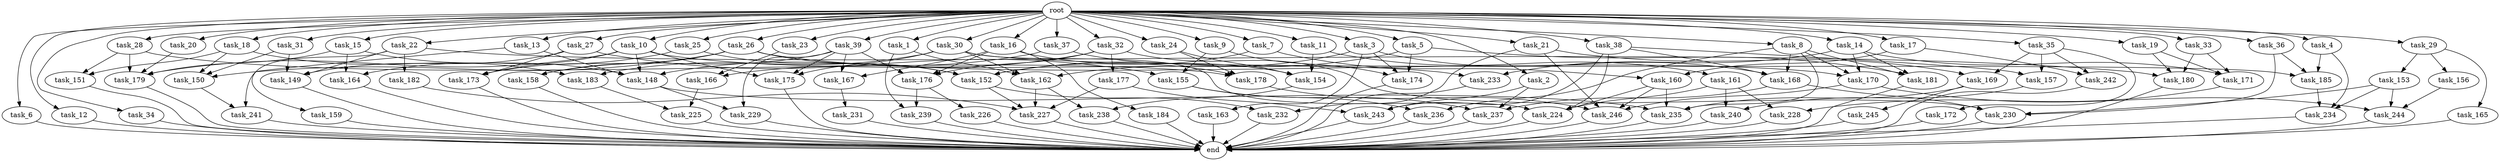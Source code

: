 digraph G {
  root [size="0.000000"];
  task_1 [size="1.024000"];
  task_2 [size="1.024000"];
  task_3 [size="1.024000"];
  task_4 [size="1.024000"];
  task_5 [size="1.024000"];
  task_6 [size="1.024000"];
  task_7 [size="1.024000"];
  task_8 [size="1.024000"];
  task_9 [size="1.024000"];
  task_10 [size="1.024000"];
  task_11 [size="1.024000"];
  task_12 [size="1.024000"];
  task_13 [size="1.024000"];
  task_14 [size="1.024000"];
  task_15 [size="1.024000"];
  task_16 [size="1.024000"];
  task_17 [size="1.024000"];
  task_18 [size="1.024000"];
  task_19 [size="1.024000"];
  task_20 [size="1.024000"];
  task_21 [size="1.024000"];
  task_22 [size="1.024000"];
  task_23 [size="1.024000"];
  task_24 [size="1.024000"];
  task_25 [size="1.024000"];
  task_26 [size="1.024000"];
  task_27 [size="1.024000"];
  task_28 [size="1.024000"];
  task_29 [size="1.024000"];
  task_30 [size="1.024000"];
  task_31 [size="1.024000"];
  task_32 [size="1.024000"];
  task_33 [size="1.024000"];
  task_34 [size="1.024000"];
  task_35 [size="1.024000"];
  task_36 [size="1.024000"];
  task_37 [size="1.024000"];
  task_38 [size="1.024000"];
  task_39 [size="1.024000"];
  task_148 [size="1331439861.760000"];
  task_149 [size="523986010.112000"];
  task_150 [size="764504178.688000"];
  task_151 [size="627065225.216000"];
  task_152 [size="1597727834.112000"];
  task_153 [size="309237645.312000"];
  task_154 [size="867583393.792000"];
  task_155 [size="858993459.200000"];
  task_156 [size="309237645.312000"];
  task_157 [size="343597383.680000"];
  task_158 [size="386547056.640000"];
  task_159 [size="77309411.328000"];
  task_160 [size="1245540515.840000"];
  task_161 [size="309237645.312000"];
  task_162 [size="1142461300.736000"];
  task_163 [size="137438953.472000"];
  task_164 [size="498216206.336000"];
  task_165 [size="309237645.312000"];
  task_166 [size="910533066.752000"];
  task_167 [size="1005022347.264000"];
  task_168 [size="249108103.168000"];
  task_169 [size="858993459.200000"];
  task_170 [size="231928233.984000"];
  task_171 [size="910533066.752000"];
  task_172 [size="309237645.312000"];
  task_173 [size="1082331758.592000"];
  task_174 [size="1236950581.248000"];
  task_175 [size="1314259992.576000"];
  task_176 [size="1700807049.216000"];
  task_177 [size="695784701.952000"];
  task_178 [size="1194000908.288000"];
  task_179 [size="1546188226.560000"];
  task_180 [size="910533066.752000"];
  task_181 [size="704374636.544000"];
  task_182 [size="77309411.328000"];
  task_183 [size="858993459.200000"];
  task_184 [size="695784701.952000"];
  task_185 [size="1305670057.984000"];
  task_224 [size="498216206.336000"];
  task_225 [size="996432412.672000"];
  task_226 [size="549755813.888000"];
  task_227 [size="1082331758.592000"];
  task_228 [size="386547056.640000"];
  task_229 [size="1005022347.264000"];
  task_230 [size="1803886264.320000"];
  task_231 [size="214748364.800000"];
  task_232 [size="764504178.688000"];
  task_233 [size="773094113.280000"];
  task_234 [size="867583393.792000"];
  task_235 [size="987842478.080000"];
  task_236 [size="111669149.696000"];
  task_237 [size="283467841.536000"];
  task_238 [size="730144440.320000"];
  task_239 [size="1245540515.840000"];
  task_240 [size="292057776.128000"];
  task_241 [size="455266533.376000"];
  task_242 [size="1005022347.264000"];
  task_243 [size="206158430.208000"];
  task_244 [size="206158430.208000"];
  task_245 [size="137438953.472000"];
  task_246 [size="979252543.488000"];
  end [size="0.000000"];

  root -> task_1 [size="1.000000"];
  root -> task_2 [size="1.000000"];
  root -> task_3 [size="1.000000"];
  root -> task_4 [size="1.000000"];
  root -> task_5 [size="1.000000"];
  root -> task_6 [size="1.000000"];
  root -> task_7 [size="1.000000"];
  root -> task_8 [size="1.000000"];
  root -> task_9 [size="1.000000"];
  root -> task_10 [size="1.000000"];
  root -> task_11 [size="1.000000"];
  root -> task_12 [size="1.000000"];
  root -> task_13 [size="1.000000"];
  root -> task_14 [size="1.000000"];
  root -> task_15 [size="1.000000"];
  root -> task_16 [size="1.000000"];
  root -> task_17 [size="1.000000"];
  root -> task_18 [size="1.000000"];
  root -> task_19 [size="1.000000"];
  root -> task_20 [size="1.000000"];
  root -> task_21 [size="1.000000"];
  root -> task_22 [size="1.000000"];
  root -> task_23 [size="1.000000"];
  root -> task_24 [size="1.000000"];
  root -> task_25 [size="1.000000"];
  root -> task_26 [size="1.000000"];
  root -> task_27 [size="1.000000"];
  root -> task_28 [size="1.000000"];
  root -> task_29 [size="1.000000"];
  root -> task_30 [size="1.000000"];
  root -> task_31 [size="1.000000"];
  root -> task_32 [size="1.000000"];
  root -> task_33 [size="1.000000"];
  root -> task_34 [size="1.000000"];
  root -> task_35 [size="1.000000"];
  root -> task_36 [size="1.000000"];
  root -> task_37 [size="1.000000"];
  root -> task_38 [size="1.000000"];
  root -> task_39 [size="1.000000"];
  task_1 -> task_162 [size="679477248.000000"];
  task_1 -> task_239 [size="679477248.000000"];
  task_2 -> task_237 [size="33554432.000000"];
  task_2 -> task_243 [size="33554432.000000"];
  task_3 -> task_162 [size="134217728.000000"];
  task_3 -> task_163 [size="134217728.000000"];
  task_3 -> task_168 [size="134217728.000000"];
  task_3 -> task_174 [size="134217728.000000"];
  task_4 -> task_185 [size="134217728.000000"];
  task_4 -> task_234 [size="134217728.000000"];
  task_5 -> task_152 [size="536870912.000000"];
  task_5 -> task_174 [size="536870912.000000"];
  task_5 -> task_181 [size="536870912.000000"];
  task_6 -> end [size="1.000000"];
  task_7 -> task_152 [size="536870912.000000"];
  task_7 -> task_160 [size="536870912.000000"];
  task_8 -> task_168 [size="75497472.000000"];
  task_8 -> task_170 [size="75497472.000000"];
  task_8 -> task_181 [size="75497472.000000"];
  task_8 -> task_235 [size="75497472.000000"];
  task_8 -> task_236 [size="75497472.000000"];
  task_9 -> task_155 [size="536870912.000000"];
  task_9 -> task_174 [size="536870912.000000"];
  task_10 -> task_148 [size="679477248.000000"];
  task_10 -> task_173 [size="679477248.000000"];
  task_10 -> task_175 [size="679477248.000000"];
  task_10 -> task_179 [size="679477248.000000"];
  task_10 -> task_233 [size="679477248.000000"];
  task_11 -> task_154 [size="301989888.000000"];
  task_11 -> task_161 [size="301989888.000000"];
  task_12 -> end [size="1.000000"];
  task_13 -> task_148 [size="411041792.000000"];
  task_13 -> task_241 [size="411041792.000000"];
  task_14 -> task_170 [size="75497472.000000"];
  task_14 -> task_171 [size="75497472.000000"];
  task_14 -> task_181 [size="75497472.000000"];
  task_14 -> task_233 [size="75497472.000000"];
  task_15 -> task_148 [size="75497472.000000"];
  task_15 -> task_164 [size="75497472.000000"];
  task_15 -> task_179 [size="75497472.000000"];
  task_16 -> task_167 [size="679477248.000000"];
  task_16 -> task_176 [size="679477248.000000"];
  task_16 -> task_178 [size="679477248.000000"];
  task_16 -> task_184 [size="679477248.000000"];
  task_17 -> task_160 [size="679477248.000000"];
  task_17 -> task_242 [size="679477248.000000"];
  task_18 -> task_150 [size="536870912.000000"];
  task_18 -> task_151 [size="536870912.000000"];
  task_18 -> task_183 [size="536870912.000000"];
  task_19 -> task_171 [size="134217728.000000"];
  task_19 -> task_180 [size="134217728.000000"];
  task_20 -> task_179 [size="679477248.000000"];
  task_21 -> task_169 [size="536870912.000000"];
  task_21 -> task_232 [size="536870912.000000"];
  task_21 -> task_246 [size="536870912.000000"];
  task_22 -> task_149 [size="75497472.000000"];
  task_22 -> task_159 [size="75497472.000000"];
  task_22 -> task_180 [size="75497472.000000"];
  task_22 -> task_182 [size="75497472.000000"];
  task_23 -> task_166 [size="209715200.000000"];
  task_24 -> task_154 [size="411041792.000000"];
  task_24 -> task_178 [size="411041792.000000"];
  task_25 -> task_152 [size="411041792.000000"];
  task_25 -> task_164 [size="411041792.000000"];
  task_26 -> task_150 [size="75497472.000000"];
  task_26 -> task_152 [size="75497472.000000"];
  task_26 -> task_158 [size="75497472.000000"];
  task_26 -> task_170 [size="75497472.000000"];
  task_26 -> task_173 [size="75497472.000000"];
  task_27 -> task_149 [size="301989888.000000"];
  task_27 -> task_155 [size="301989888.000000"];
  task_27 -> task_173 [size="301989888.000000"];
  task_28 -> task_151 [size="75497472.000000"];
  task_28 -> task_178 [size="75497472.000000"];
  task_28 -> task_179 [size="75497472.000000"];
  task_29 -> task_153 [size="301989888.000000"];
  task_29 -> task_156 [size="301989888.000000"];
  task_29 -> task_165 [size="301989888.000000"];
  task_30 -> task_162 [size="301989888.000000"];
  task_30 -> task_175 [size="301989888.000000"];
  task_30 -> task_183 [size="301989888.000000"];
  task_30 -> task_185 [size="301989888.000000"];
  task_30 -> task_224 [size="301989888.000000"];
  task_31 -> task_149 [size="134217728.000000"];
  task_31 -> task_150 [size="134217728.000000"];
  task_32 -> task_166 [size="679477248.000000"];
  task_32 -> task_176 [size="679477248.000000"];
  task_32 -> task_177 [size="679477248.000000"];
  task_32 -> task_230 [size="679477248.000000"];
  task_33 -> task_171 [size="679477248.000000"];
  task_33 -> task_180 [size="679477248.000000"];
  task_34 -> end [size="1.000000"];
  task_35 -> task_157 [size="301989888.000000"];
  task_35 -> task_169 [size="301989888.000000"];
  task_35 -> task_172 [size="301989888.000000"];
  task_35 -> task_242 [size="301989888.000000"];
  task_36 -> task_185 [size="838860800.000000"];
  task_36 -> task_230 [size="838860800.000000"];
  task_37 -> task_148 [size="134217728.000000"];
  task_37 -> task_154 [size="134217728.000000"];
  task_38 -> task_157 [size="33554432.000000"];
  task_38 -> task_168 [size="33554432.000000"];
  task_38 -> task_224 [size="33554432.000000"];
  task_38 -> task_243 [size="33554432.000000"];
  task_39 -> task_158 [size="301989888.000000"];
  task_39 -> task_167 [size="301989888.000000"];
  task_39 -> task_175 [size="301989888.000000"];
  task_39 -> task_176 [size="301989888.000000"];
  task_39 -> task_229 [size="301989888.000000"];
  task_148 -> task_229 [size="679477248.000000"];
  task_148 -> task_235 [size="679477248.000000"];
  task_149 -> end [size="1.000000"];
  task_150 -> task_241 [size="33554432.000000"];
  task_151 -> end [size="1.000000"];
  task_152 -> task_227 [size="209715200.000000"];
  task_152 -> task_232 [size="209715200.000000"];
  task_153 -> task_230 [size="33554432.000000"];
  task_153 -> task_234 [size="33554432.000000"];
  task_153 -> task_244 [size="33554432.000000"];
  task_154 -> task_238 [size="33554432.000000"];
  task_155 -> task_236 [size="33554432.000000"];
  task_155 -> task_237 [size="33554432.000000"];
  task_156 -> task_244 [size="33554432.000000"];
  task_157 -> task_240 [size="209715200.000000"];
  task_158 -> end [size="1.000000"];
  task_159 -> end [size="1.000000"];
  task_160 -> task_224 [size="75497472.000000"];
  task_160 -> task_235 [size="75497472.000000"];
  task_160 -> task_246 [size="75497472.000000"];
  task_161 -> task_224 [size="75497472.000000"];
  task_161 -> task_228 [size="75497472.000000"];
  task_161 -> task_240 [size="75497472.000000"];
  task_162 -> task_227 [size="679477248.000000"];
  task_162 -> task_238 [size="679477248.000000"];
  task_163 -> end [size="1.000000"];
  task_164 -> end [size="1.000000"];
  task_165 -> end [size="1.000000"];
  task_166 -> task_225 [size="838860800.000000"];
  task_167 -> task_231 [size="209715200.000000"];
  task_168 -> task_230 [size="209715200.000000"];
  task_168 -> task_237 [size="209715200.000000"];
  task_169 -> task_235 [size="134217728.000000"];
  task_169 -> task_245 [size="134217728.000000"];
  task_170 -> task_244 [size="134217728.000000"];
  task_170 -> task_246 [size="134217728.000000"];
  task_171 -> task_228 [size="301989888.000000"];
  task_172 -> end [size="1.000000"];
  task_173 -> end [size="1.000000"];
  task_174 -> end [size="1.000000"];
  task_175 -> end [size="1.000000"];
  task_176 -> task_226 [size="536870912.000000"];
  task_176 -> task_239 [size="536870912.000000"];
  task_177 -> task_227 [size="134217728.000000"];
  task_177 -> task_243 [size="134217728.000000"];
  task_178 -> task_246 [size="209715200.000000"];
  task_179 -> end [size="1.000000"];
  task_180 -> end [size="1.000000"];
  task_181 -> end [size="1.000000"];
  task_182 -> task_227 [size="33554432.000000"];
  task_183 -> task_225 [size="134217728.000000"];
  task_184 -> end [size="1.000000"];
  task_185 -> task_234 [size="679477248.000000"];
  task_224 -> end [size="1.000000"];
  task_225 -> end [size="1.000000"];
  task_226 -> end [size="1.000000"];
  task_227 -> end [size="1.000000"];
  task_228 -> end [size="1.000000"];
  task_229 -> end [size="1.000000"];
  task_230 -> end [size="1.000000"];
  task_231 -> end [size="1.000000"];
  task_232 -> end [size="1.000000"];
  task_233 -> end [size="1.000000"];
  task_234 -> end [size="1.000000"];
  task_235 -> end [size="1.000000"];
  task_236 -> end [size="1.000000"];
  task_237 -> end [size="1.000000"];
  task_238 -> end [size="1.000000"];
  task_239 -> end [size="1.000000"];
  task_240 -> end [size="1.000000"];
  task_241 -> end [size="1.000000"];
  task_242 -> end [size="1.000000"];
  task_243 -> end [size="1.000000"];
  task_244 -> end [size="1.000000"];
  task_245 -> end [size="1.000000"];
  task_246 -> end [size="1.000000"];
}

